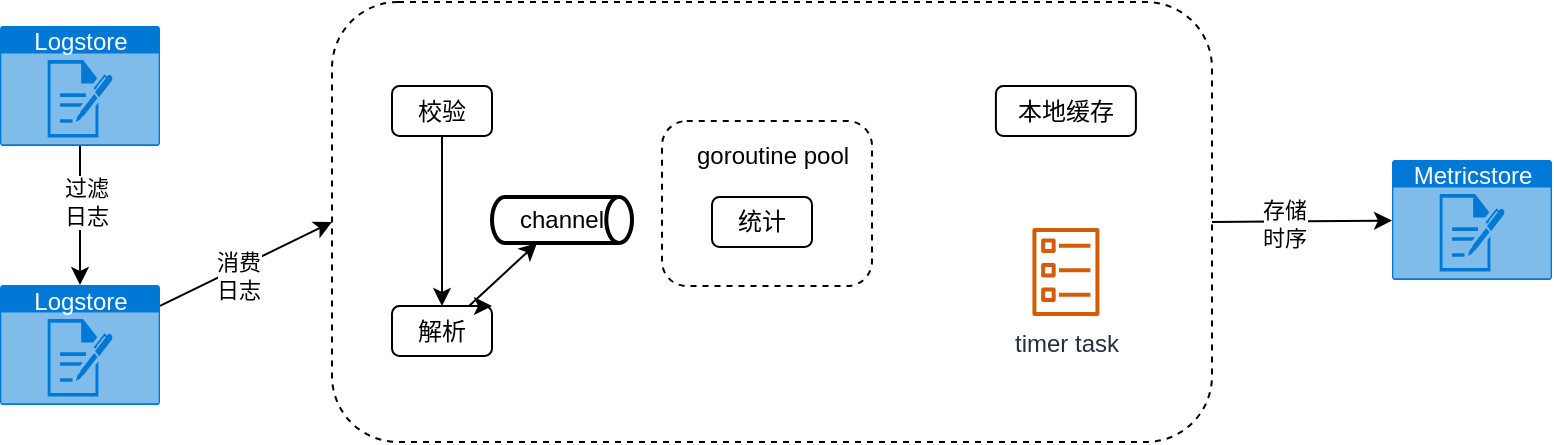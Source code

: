 <mxfile version="18.1.3" type="github">
  <diagram id="LzaQhwTsL_8u_cshs1Yc" name="Page-1">
    <mxGraphModel dx="1298" dy="834" grid="1" gridSize="10" guides="1" tooltips="1" connect="1" arrows="1" fold="1" page="1" pageScale="1" pageWidth="827" pageHeight="1169" math="0" shadow="0">
      <root>
        <mxCell id="0" />
        <mxCell id="1" parent="0" />
        <mxCell id="vikXA1dbumOzFCEFR3E6-14" value="" style="rounded=1;whiteSpace=wrap;html=1;dashed=1;strokeColor=default;" parent="1" vertex="1">
          <mxGeometry x="580" y="258" width="440" height="220" as="geometry" />
        </mxCell>
        <mxCell id="vikXA1dbumOzFCEFR3E6-9" style="edgeStyle=none;orthogonalLoop=1;jettySize=auto;html=1;elbow=vertical;entryX=0;entryY=0.5;entryDx=0;entryDy=0;" parent="1" source="JV97ico5GcmU_C5N4X0Z-4" target="vikXA1dbumOzFCEFR3E6-14" edge="1">
          <mxGeometry relative="1" as="geometry">
            <mxPoint x="510" y="368" as="targetPoint" />
          </mxGeometry>
        </mxCell>
        <mxCell id="JcEsaCAjYn1OfzfEiBPS-1" value="消费&lt;br&gt;日志" style="edgeLabel;html=1;align=center;verticalAlign=middle;resizable=0;points=[];" vertex="1" connectable="0" parent="vikXA1dbumOzFCEFR3E6-9">
          <mxGeometry x="-0.302" y="1" relative="1" as="geometry">
            <mxPoint x="9" as="offset" />
          </mxGeometry>
        </mxCell>
        <mxCell id="JV97ico5GcmU_C5N4X0Z-4" value="Logstore" style="html=1;strokeColor=none;fillColor=#0079D6;labelPosition=center;verticalLabelPosition=middle;verticalAlign=top;align=center;fontSize=12;outlineConnect=0;spacingTop=-6;fontColor=#FFFFFF;sketch=0;shape=mxgraph.sitemap.log;" parent="1" vertex="1">
          <mxGeometry x="414" y="399.5" width="80" height="60" as="geometry" />
        </mxCell>
        <mxCell id="vikXA1dbumOzFCEFR3E6-10" value="Metricstore" style="html=1;strokeColor=none;fillColor=#0079D6;labelPosition=center;verticalLabelPosition=middle;verticalAlign=top;align=center;fontSize=12;outlineConnect=0;spacingTop=-6;fontColor=#FFFFFF;sketch=0;shape=mxgraph.sitemap.log;" parent="1" vertex="1">
          <mxGeometry x="1110" y="337" width="80" height="60" as="geometry" />
        </mxCell>
        <mxCell id="vikXA1dbumOzFCEFR3E6-54" value="" style="edgeStyle=none;orthogonalLoop=1;jettySize=auto;html=1;startArrow=none;startFill=0;elbow=vertical;" parent="1" source="vikXA1dbumOzFCEFR3E6-22" target="vikXA1dbumOzFCEFR3E6-52" edge="1">
          <mxGeometry relative="1" as="geometry" />
        </mxCell>
        <mxCell id="vikXA1dbumOzFCEFR3E6-22" value="解析" style="rounded=1;whiteSpace=wrap;html=1;strokeColor=default;" parent="1" vertex="1">
          <mxGeometry x="610" y="410" width="50" height="25" as="geometry" />
        </mxCell>
        <mxCell id="vikXA1dbumOzFCEFR3E6-41" value="" style="edgeStyle=none;orthogonalLoop=1;jettySize=auto;html=1;startArrow=none;startFill=0;elbow=vertical;exitX=1;exitY=0.5;exitDx=0;exitDy=0;" parent="1" source="vikXA1dbumOzFCEFR3E6-14" target="vikXA1dbumOzFCEFR3E6-10" edge="1">
          <mxGeometry relative="1" as="geometry">
            <mxPoint x="1120" y="370" as="targetPoint" />
          </mxGeometry>
        </mxCell>
        <mxCell id="JcEsaCAjYn1OfzfEiBPS-6" value="存储&lt;br&gt;时序" style="edgeLabel;html=1;align=center;verticalAlign=middle;resizable=0;points=[];" vertex="1" connectable="0" parent="vikXA1dbumOzFCEFR3E6-41">
          <mxGeometry x="-0.206" y="-1" relative="1" as="geometry">
            <mxPoint as="offset" />
          </mxGeometry>
        </mxCell>
        <mxCell id="vikXA1dbumOzFCEFR3E6-38" value="timer task" style="sketch=0;outlineConnect=0;fontColor=#232F3E;gradientColor=none;fillColor=#D45B07;strokeColor=none;dashed=0;verticalLabelPosition=bottom;verticalAlign=top;align=center;html=1;fontSize=12;fontStyle=0;aspect=fixed;pointerEvents=1;shape=mxgraph.aws4.ecs_task;" parent="1" vertex="1">
          <mxGeometry x="930" y="371" width="33.92" height="44" as="geometry" />
        </mxCell>
        <mxCell id="JcEsaCAjYn1OfzfEiBPS-3" value="" style="edgeStyle=orthogonalEdgeStyle;rounded=0;orthogonalLoop=1;jettySize=auto;html=1;" edge="1" parent="1" source="vikXA1dbumOzFCEFR3E6-42" target="JV97ico5GcmU_C5N4X0Z-4">
          <mxGeometry relative="1" as="geometry" />
        </mxCell>
        <mxCell id="JcEsaCAjYn1OfzfEiBPS-20" value="过滤&lt;br&gt;日志" style="edgeLabel;html=1;align=center;verticalAlign=middle;resizable=0;points=[];" vertex="1" connectable="0" parent="JcEsaCAjYn1OfzfEiBPS-3">
          <mxGeometry x="-0.209" y="3" relative="1" as="geometry">
            <mxPoint as="offset" />
          </mxGeometry>
        </mxCell>
        <mxCell id="vikXA1dbumOzFCEFR3E6-42" value="Logstore" style="html=1;strokeColor=none;fillColor=#0079D6;labelPosition=center;verticalLabelPosition=middle;verticalAlign=top;align=center;fontSize=12;outlineConnect=0;spacingTop=-6;fontColor=#FFFFFF;sketch=0;shape=mxgraph.sitemap.log;" parent="1" vertex="1">
          <mxGeometry x="414" y="270" width="80" height="60" as="geometry" />
        </mxCell>
        <mxCell id="vikXA1dbumOzFCEFR3E6-50" value="" style="rounded=1;whiteSpace=wrap;html=1;strokeColor=default;align=center;dashed=1;" parent="1" vertex="1">
          <mxGeometry x="745" y="317.5" width="105" height="82.5" as="geometry" />
        </mxCell>
        <mxCell id="vikXA1dbumOzFCEFR3E6-52" value="channel" style="strokeWidth=2;html=1;shape=mxgraph.flowchart.direct_data;whiteSpace=wrap;" parent="1" vertex="1">
          <mxGeometry x="660" y="355.5" width="70" height="23" as="geometry" />
        </mxCell>
        <mxCell id="JcEsaCAjYn1OfzfEiBPS-8" value="统计" style="rounded=1;whiteSpace=wrap;html=1;strokeColor=default;" vertex="1" parent="1">
          <mxGeometry x="770" y="355.5" width="50" height="25" as="geometry" />
        </mxCell>
        <mxCell id="JcEsaCAjYn1OfzfEiBPS-13" value="" style="edgeStyle=orthogonalEdgeStyle;rounded=0;orthogonalLoop=1;jettySize=auto;html=1;" edge="1" parent="1" source="JcEsaCAjYn1OfzfEiBPS-9" target="vikXA1dbumOzFCEFR3E6-22">
          <mxGeometry relative="1" as="geometry" />
        </mxCell>
        <mxCell id="JcEsaCAjYn1OfzfEiBPS-9" value="校验" style="rounded=1;whiteSpace=wrap;html=1;strokeColor=default;" vertex="1" parent="1">
          <mxGeometry x="610" y="300" width="50" height="25" as="geometry" />
        </mxCell>
        <mxCell id="JcEsaCAjYn1OfzfEiBPS-12" value="本地缓存" style="rounded=1;whiteSpace=wrap;html=1;strokeColor=default;" vertex="1" parent="1">
          <mxGeometry x="911.96" y="300" width="70" height="25" as="geometry" />
        </mxCell>
        <mxCell id="JcEsaCAjYn1OfzfEiBPS-18" style="edgeStyle=orthogonalEdgeStyle;rounded=0;orthogonalLoop=1;jettySize=auto;html=1;exitX=0.5;exitY=0;exitDx=0;exitDy=0;entryX=1;entryY=0;entryDx=0;entryDy=0;" edge="1" parent="1" source="vikXA1dbumOzFCEFR3E6-22" target="vikXA1dbumOzFCEFR3E6-22">
          <mxGeometry relative="1" as="geometry" />
        </mxCell>
        <mxCell id="JcEsaCAjYn1OfzfEiBPS-19" value="goroutine pool&lt;br&gt;" style="text;html=1;align=center;verticalAlign=middle;resizable=0;points=[];autosize=1;strokeColor=none;fillColor=none;" vertex="1" parent="1">
          <mxGeometry x="755" y="325" width="90" height="20" as="geometry" />
        </mxCell>
      </root>
    </mxGraphModel>
  </diagram>
</mxfile>
